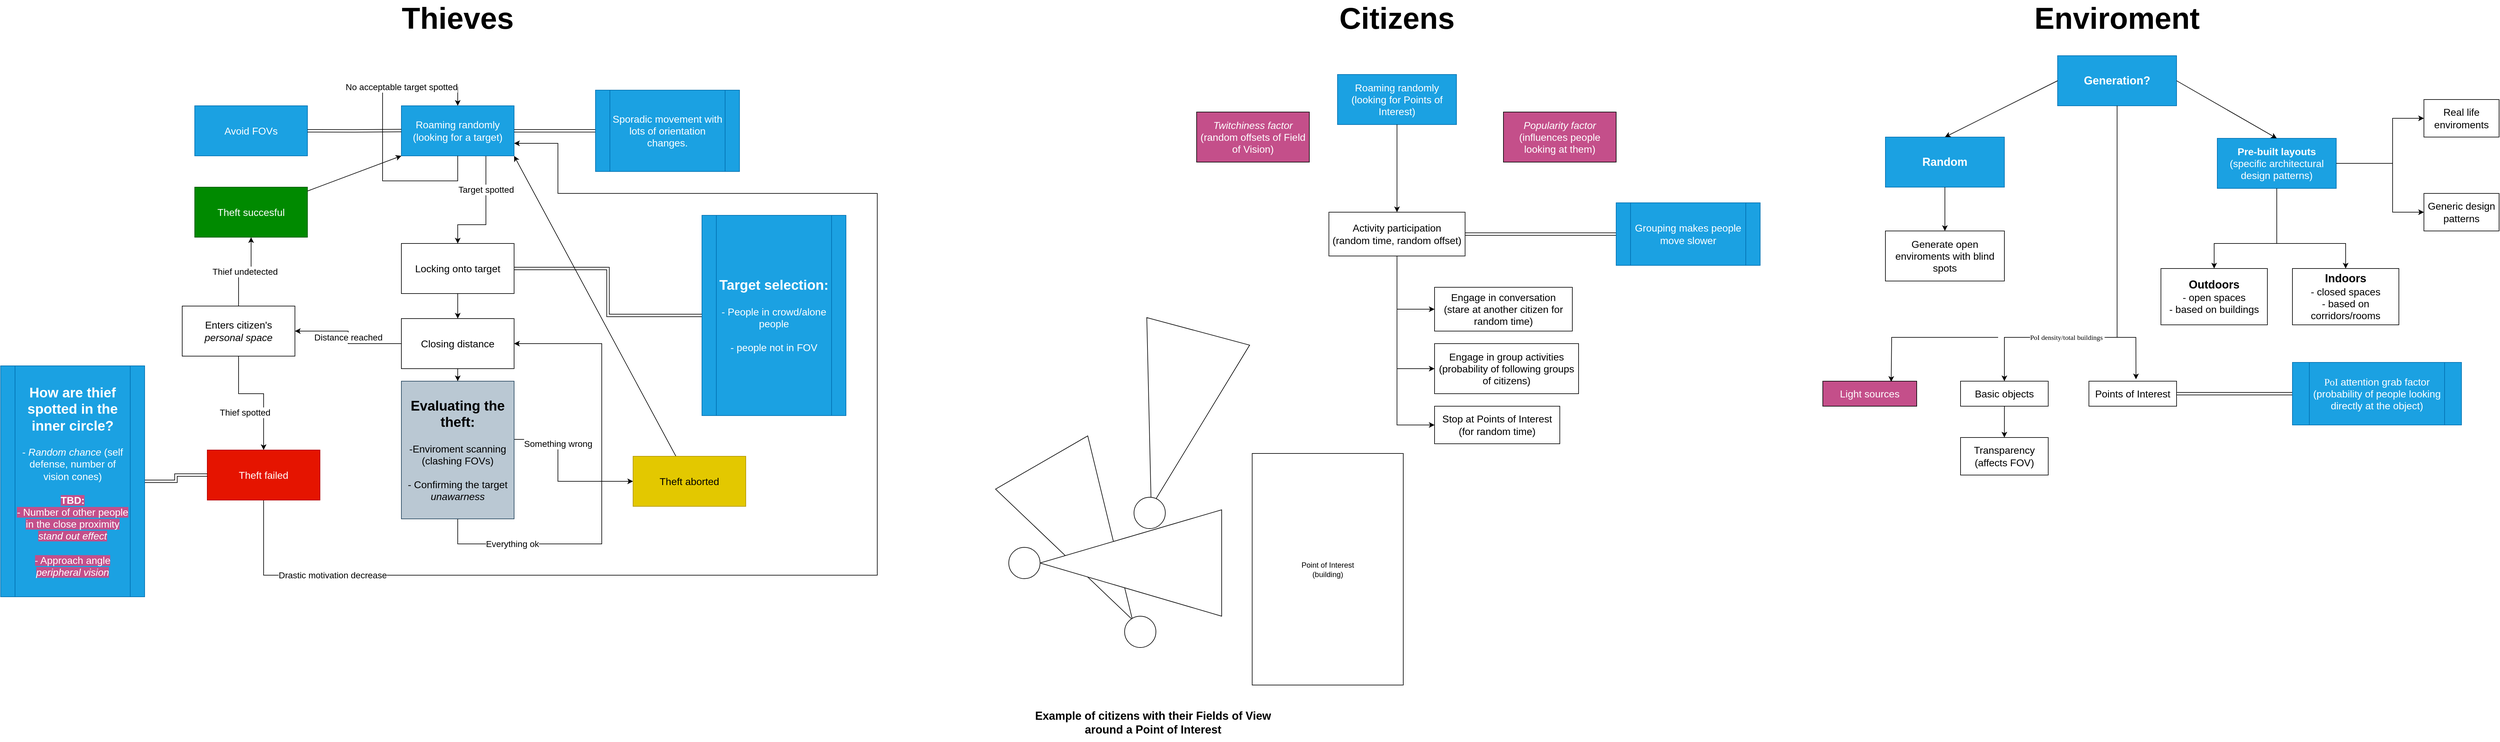 <mxfile version="24.0.4" type="device">
  <diagram name="Page-1" id="SXeuYa8TCHI5Yzs57pq2">
    <mxGraphModel dx="1313" dy="776" grid="1" gridSize="10" guides="1" tooltips="1" connect="1" arrows="1" fold="1" page="1" pageScale="1" pageWidth="850" pageHeight="1100" math="0" shadow="0">
      <root>
        <mxCell id="0" />
        <mxCell id="1" parent="0" />
        <mxCell id="YVhVTEne3zUWGq9jZ8Kh-99" value="&lt;div&gt;&lt;br&gt;&lt;/div&gt;" style="endArrow=classic;html=1;rounded=0;exitX=0.5;exitY=1;exitDx=0;exitDy=0;entryX=0.728;entryY=0.027;entryDx=0;entryDy=0;entryPerimeter=0;" parent="1" target="YVhVTEne3zUWGq9jZ8Kh-105" edge="1">
          <mxGeometry x="0.087" width="50" height="50" relative="1" as="geometry">
            <mxPoint x="3420" y="190" as="sourcePoint" />
            <mxPoint x="3070" y="610" as="targetPoint" />
            <Array as="points">
              <mxPoint x="3420" y="550" />
              <mxPoint x="3250" y="550" />
              <mxPoint x="3060" y="550" />
            </Array>
            <mxPoint as="offset" />
          </mxGeometry>
        </mxCell>
        <mxCell id="YVhVTEne3zUWGq9jZ8Kh-103" value="&amp;nbsp; &amp;nbsp; &amp;nbsp; &amp;nbsp; &amp;nbsp; &amp;nbsp; &amp;nbsp; &amp;nbsp; &amp;nbsp; &amp;nbsp; &amp;nbsp; &amp;nbsp; &amp;nbsp; &amp;nbsp; &amp;nbsp; &amp;nbsp; &amp;nbsp; &amp;nbsp; &amp;nbsp; &amp;nbsp; &amp;nbsp; &amp;nbsp; &amp;nbsp; &amp;nbsp; &amp;nbsp; &amp;nbsp; &amp;nbsp; &amp;nbsp;&amp;nbsp;" style="edgeLabel;html=1;align=center;verticalAlign=middle;resizable=0;points=[];" parent="YVhVTEne3zUWGq9jZ8Kh-99" vertex="1" connectable="0">
          <mxGeometry x="0.453" y="2" relative="1" as="geometry">
            <mxPoint x="109" y="-2" as="offset" />
          </mxGeometry>
        </mxCell>
        <mxCell id="YVhVTEne3zUWGq9jZ8Kh-106" value="Text" style="edgeLabel;html=1;align=center;verticalAlign=middle;resizable=0;points=[];" parent="YVhVTEne3zUWGq9jZ8Kh-99" vertex="1" connectable="0">
          <mxGeometry x="0.087" relative="1" as="geometry">
            <mxPoint as="offset" />
          </mxGeometry>
        </mxCell>
        <mxCell id="YVhVTEne3zUWGq9jZ8Kh-75" value="" style="triangle;whiteSpace=wrap;html=1;rotation=105;" parent="1" vertex="1">
          <mxGeometry x="1770" y="595.5" width="290" height="170" as="geometry" />
        </mxCell>
        <mxCell id="YVhVTEne3zUWGq9jZ8Kh-1" value="&lt;font style=&quot;font-size: 14px;&quot;&gt;Target spotted&lt;/font&gt;" style="edgeStyle=orthogonalEdgeStyle;rounded=0;orthogonalLoop=1;jettySize=auto;html=1;elbow=vertical;exitX=0.75;exitY=1;exitDx=0;exitDy=0;entryX=0.5;entryY=0;entryDx=0;entryDy=0;" parent="1" source="YVhVTEne3zUWGq9jZ8Kh-2" target="YVhVTEne3zUWGq9jZ8Kh-5" edge="1">
          <mxGeometry x="-0.418" relative="1" as="geometry">
            <mxPoint x="770" y="570" as="targetPoint" />
            <Array as="points">
              <mxPoint x="815" y="370" />
              <mxPoint x="770" y="370" />
            </Array>
            <mxPoint as="offset" />
          </mxGeometry>
        </mxCell>
        <mxCell id="YVhVTEne3zUWGq9jZ8Kh-2" value="Roaming randomly&lt;div&gt;(looking for a target)&lt;/div&gt;" style="rounded=0;whiteSpace=wrap;html=1;fontSize=16;fillColor=#1ba1e2;strokeColor=#006EAF;fontColor=#ffffff;" parent="1" vertex="1">
          <mxGeometry x="680" y="180" width="180" height="80" as="geometry" />
        </mxCell>
        <mxCell id="YVhVTEne3zUWGq9jZ8Kh-3" value="&lt;span style=&quot;font-size: 42px;&quot;&gt;&lt;b style=&quot;font-size: 48px;&quot;&gt;Thieves&lt;/b&gt;&lt;/span&gt;" style="text;html=1;align=center;verticalAlign=middle;whiteSpace=wrap;rounded=0;fontSize=38;" parent="1" vertex="1">
          <mxGeometry x="690" y="20" width="160" height="40" as="geometry" />
        </mxCell>
        <mxCell id="YVhVTEne3zUWGq9jZ8Kh-4" style="edgeStyle=orthogonalEdgeStyle;rounded=0;orthogonalLoop=1;jettySize=auto;html=1;entryX=0.5;entryY=0;entryDx=0;entryDy=0;elbow=vertical;" parent="1" source="YVhVTEne3zUWGq9jZ8Kh-5" target="YVhVTEne3zUWGq9jZ8Kh-15" edge="1">
          <mxGeometry relative="1" as="geometry" />
        </mxCell>
        <mxCell id="YVhVTEne3zUWGq9jZ8Kh-5" value="Locking onto target" style="rounded=0;whiteSpace=wrap;html=1;fontSize=16;" parent="1" vertex="1">
          <mxGeometry x="680" y="400" width="180" height="80" as="geometry" />
        </mxCell>
        <mxCell id="YVhVTEne3zUWGq9jZ8Kh-6" value="&lt;font style=&quot;font-size: 14px;&quot;&gt;No acceptable target spotted&lt;/font&gt;" style="edgeStyle=orthogonalEdgeStyle;rounded=0;orthogonalLoop=1;jettySize=auto;html=1;entryX=0.5;entryY=0;entryDx=0;entryDy=0;elbow=vertical;exitX=0.5;exitY=1;exitDx=0;exitDy=0;" parent="1" source="YVhVTEne3zUWGq9jZ8Kh-2" target="YVhVTEne3zUWGq9jZ8Kh-2" edge="1">
          <mxGeometry x="0.478" relative="1" as="geometry">
            <Array as="points">
              <mxPoint x="770" y="300" />
              <mxPoint x="650" y="300" />
              <mxPoint x="650" y="150" />
              <mxPoint x="770" y="150" />
            </Array>
            <mxPoint as="offset" />
          </mxGeometry>
        </mxCell>
        <mxCell id="YVhVTEne3zUWGq9jZ8Kh-9" style="edgeStyle=orthogonalEdgeStyle;rounded=0;orthogonalLoop=1;jettySize=auto;html=1;elbow=vertical;shape=link;entryX=1;entryY=0.5;entryDx=0;entryDy=0;" parent="1" source="YVhVTEne3zUWGq9jZ8Kh-10" target="YVhVTEne3zUWGq9jZ8Kh-5" edge="1">
          <mxGeometry relative="1" as="geometry">
            <mxPoint x="820" y="595" as="targetPoint" />
          </mxGeometry>
        </mxCell>
        <mxCell id="YVhVTEne3zUWGq9jZ8Kh-10" value="&lt;b&gt;&lt;font style=&quot;font-size: 22px;&quot;&gt;Target selection:&lt;/font&gt;&lt;/b&gt;&lt;div&gt;&lt;br&gt;&lt;/div&gt;&lt;div&gt;- People in crowd/alone people&lt;/div&gt;&lt;div&gt;&lt;br&gt;&lt;/div&gt;&lt;div&gt;- people not in FOV&lt;/div&gt;" style="shape=process;whiteSpace=wrap;html=1;backgroundOutline=1;fontSize=16;fillColor=#1ba1e2;fontColor=#ffffff;strokeColor=#006EAF;" parent="1" vertex="1">
          <mxGeometry x="1160" y="355" width="230" height="320" as="geometry" />
        </mxCell>
        <mxCell id="YVhVTEne3zUWGq9jZ8Kh-11" style="edgeStyle=orthogonalEdgeStyle;rounded=0;orthogonalLoop=1;jettySize=auto;html=1;entryX=1;entryY=0.5;entryDx=0;entryDy=0;elbow=vertical;shape=link;" parent="1" source="YVhVTEne3zUWGq9jZ8Kh-12" target="YVhVTEne3zUWGq9jZ8Kh-2" edge="1">
          <mxGeometry relative="1" as="geometry" />
        </mxCell>
        <mxCell id="YVhVTEne3zUWGq9jZ8Kh-12" value="Sporadic movement with lots of orientation changes." style="shape=process;whiteSpace=wrap;html=1;backgroundOutline=1;fontSize=16;fillColor=#1ba1e2;fontColor=#ffffff;strokeColor=#006EAF;" parent="1" vertex="1">
          <mxGeometry x="990" y="155" width="230" height="130" as="geometry" />
        </mxCell>
        <mxCell id="YVhVTEne3zUWGq9jZ8Kh-13" style="edgeStyle=orthogonalEdgeStyle;rounded=0;orthogonalLoop=1;jettySize=auto;html=1;elbow=vertical;" parent="1" source="YVhVTEne3zUWGq9jZ8Kh-15" target="YVhVTEne3zUWGq9jZ8Kh-18" edge="1">
          <mxGeometry relative="1" as="geometry" />
        </mxCell>
        <mxCell id="YVhVTEne3zUWGq9jZ8Kh-14" value="&lt;font style=&quot;font-size: 14px;&quot;&gt;Distance reached&lt;/font&gt;" style="edgeStyle=orthogonalEdgeStyle;rounded=0;orthogonalLoop=1;jettySize=auto;html=1;entryX=1;entryY=0.5;entryDx=0;entryDy=0;elbow=vertical;" parent="1" source="YVhVTEne3zUWGq9jZ8Kh-15" target="YVhVTEne3zUWGq9jZ8Kh-21" edge="1">
          <mxGeometry relative="1" as="geometry" />
        </mxCell>
        <mxCell id="YVhVTEne3zUWGq9jZ8Kh-15" value="Closing distance" style="rounded=0;whiteSpace=wrap;html=1;fontSize=16;" parent="1" vertex="1">
          <mxGeometry x="680" y="520" width="180" height="80" as="geometry" />
        </mxCell>
        <mxCell id="YVhVTEne3zUWGq9jZ8Kh-16" value="&lt;font style=&quot;font-size: 14px;&quot;&gt;Everything ok&lt;/font&gt;" style="edgeStyle=orthogonalEdgeStyle;rounded=0;orthogonalLoop=1;jettySize=auto;html=1;entryX=1;entryY=0.5;entryDx=0;entryDy=0;elbow=vertical;" parent="1" source="YVhVTEne3zUWGq9jZ8Kh-18" target="YVhVTEne3zUWGq9jZ8Kh-15" edge="1">
          <mxGeometry x="-0.654" relative="1" as="geometry">
            <Array as="points">
              <mxPoint x="770" y="880" />
              <mxPoint x="1000" y="880" />
              <mxPoint x="1000" y="560" />
            </Array>
            <mxPoint as="offset" />
          </mxGeometry>
        </mxCell>
        <mxCell id="YVhVTEne3zUWGq9jZ8Kh-17" value="&lt;font style=&quot;font-size: 14px;&quot;&gt;Something wrong&lt;/font&gt;" style="edgeStyle=orthogonalEdgeStyle;rounded=0;orthogonalLoop=1;jettySize=auto;html=1;entryX=0;entryY=0.5;entryDx=0;entryDy=0;elbow=vertical;exitX=0.999;exitY=0.423;exitDx=0;exitDy=0;exitPerimeter=0;" parent="1" source="YVhVTEne3zUWGq9jZ8Kh-18" target="YVhVTEne3zUWGq9jZ8Kh-33" edge="1">
          <mxGeometry x="-0.4" relative="1" as="geometry">
            <Array as="points">
              <mxPoint x="930" y="713" />
              <mxPoint x="930" y="780" />
            </Array>
            <mxPoint as="offset" />
          </mxGeometry>
        </mxCell>
        <mxCell id="YVhVTEne3zUWGq9jZ8Kh-18" value="&lt;div&gt;&lt;b&gt;&lt;font style=&quot;font-size: 22px;&quot;&gt;Evaluating the theft:&lt;/font&gt;&lt;/b&gt;&lt;/div&gt;&lt;div&gt;&lt;br&gt;&lt;/div&gt;-Enviroment scanning (clashing FOVs)&lt;div&gt;&lt;br&gt;&lt;/div&gt;&lt;div&gt;- Confirming the target &lt;i&gt;unawarness&lt;/i&gt;&lt;/div&gt;" style="rounded=0;whiteSpace=wrap;html=1;fontSize=16;fillColor=#bac8d3;strokeColor=#23445d;" parent="1" vertex="1">
          <mxGeometry x="680" y="620" width="180" height="220" as="geometry" />
        </mxCell>
        <mxCell id="YVhVTEne3zUWGq9jZ8Kh-19" value="Thief spotted" style="edgeStyle=orthogonalEdgeStyle;rounded=0;orthogonalLoop=1;jettySize=auto;html=1;entryX=0.5;entryY=0;entryDx=0;entryDy=0;elbow=vertical;fontSize=14;" parent="1" source="YVhVTEne3zUWGq9jZ8Kh-21" target="YVhVTEne3zUWGq9jZ8Kh-25" edge="1">
          <mxGeometry x="0.368" y="-30" relative="1" as="geometry">
            <Array as="points">
              <mxPoint x="420" y="640" />
              <mxPoint x="460" y="640" />
            </Array>
            <mxPoint as="offset" />
          </mxGeometry>
        </mxCell>
        <mxCell id="YVhVTEne3zUWGq9jZ8Kh-20" value="&lt;font style=&quot;font-size: 14px;&quot;&gt;Thief undetected&lt;/font&gt;" style="edgeStyle=orthogonalEdgeStyle;rounded=0;orthogonalLoop=1;jettySize=auto;html=1;elbow=vertical;" parent="1" source="YVhVTEne3zUWGq9jZ8Kh-21" target="YVhVTEne3zUWGq9jZ8Kh-30" edge="1">
          <mxGeometry relative="1" as="geometry" />
        </mxCell>
        <mxCell id="YVhVTEne3zUWGq9jZ8Kh-21" value="Enters citizen&#39;s&lt;div&gt;&lt;i&gt;personal space&lt;/i&gt;&lt;/div&gt;" style="rounded=0;whiteSpace=wrap;html=1;fontSize=16;" parent="1" vertex="1">
          <mxGeometry x="330" y="500" width="180" height="80" as="geometry" />
        </mxCell>
        <mxCell id="YVhVTEne3zUWGq9jZ8Kh-24" value="&lt;font style=&quot;font-size: 14px;&quot;&gt;Drastic motivation decrease&lt;/font&gt;" style="edgeStyle=orthogonalEdgeStyle;rounded=0;orthogonalLoop=1;jettySize=auto;html=1;elbow=vertical;entryX=1;entryY=0.75;entryDx=0;entryDy=0;" parent="1" source="YVhVTEne3zUWGq9jZ8Kh-25" target="YVhVTEne3zUWGq9jZ8Kh-2" edge="1">
          <mxGeometry x="-0.806" relative="1" as="geometry">
            <Array as="points">
              <mxPoint x="460" y="930" />
              <mxPoint x="1440" y="930" />
              <mxPoint x="1440" y="320" />
              <mxPoint x="930" y="320" />
              <mxPoint x="930" y="240" />
            </Array>
            <mxPoint as="offset" />
          </mxGeometry>
        </mxCell>
        <mxCell id="YVhVTEne3zUWGq9jZ8Kh-25" value="Theft failed" style="rounded=0;whiteSpace=wrap;html=1;fontSize=16;fillColor=#e51400;fontColor=#ffffff;strokeColor=#B20000;" parent="1" vertex="1">
          <mxGeometry x="370" y="730" width="180" height="80" as="geometry" />
        </mxCell>
        <mxCell id="YVhVTEne3zUWGq9jZ8Kh-27" style="edgeStyle=orthogonalEdgeStyle;rounded=0;orthogonalLoop=1;jettySize=auto;html=1;elbow=vertical;shape=link;exitX=1;exitY=0.5;exitDx=0;exitDy=0;entryX=0;entryY=0.5;entryDx=0;entryDy=0;" parent="1" source="YVhVTEne3zUWGq9jZ8Kh-28" target="YVhVTEne3zUWGq9jZ8Kh-25" edge="1">
          <mxGeometry relative="1" as="geometry">
            <mxPoint x="280" y="913.048" as="sourcePoint" />
            <mxPoint x="460" y="890" as="targetPoint" />
          </mxGeometry>
        </mxCell>
        <mxCell id="YVhVTEne3zUWGq9jZ8Kh-28" value="&lt;b&gt;&lt;font style=&quot;font-size: 22px;&quot;&gt;How are thief spotted in the inner circle?&lt;/font&gt;&lt;/b&gt;&lt;div&gt;&lt;br&gt;&lt;/div&gt;&lt;div&gt;- &lt;i&gt;Random chance &lt;/i&gt;(self defense, number of vision cones)&lt;br&gt;&lt;/div&gt;&lt;div&gt;&lt;br&gt;&lt;/div&gt;&lt;div&gt;&lt;b style=&quot;background-color: rgb(196, 79, 138);&quot;&gt;TBD:&lt;/b&gt;&lt;/div&gt;&lt;div&gt;&lt;div&gt;&lt;span style=&quot;background-color: rgb(196, 79, 138);&quot;&gt;- Number of other people in the close proximity &lt;i&gt;stand out effect&lt;/i&gt;&lt;/span&gt;&lt;/div&gt;&lt;/div&gt;&lt;div&gt;&lt;span style=&quot;background-color: rgb(196, 79, 138);&quot;&gt;&lt;br&gt;&lt;/span&gt;&lt;/div&gt;&lt;div&gt;&lt;span style=&quot;background-color: rgb(196, 79, 138);&quot;&gt;- Approach angle &lt;i style=&quot;&quot;&gt;peripheral vision&lt;/i&gt;&lt;/span&gt;&lt;/div&gt;" style="shape=process;whiteSpace=wrap;html=1;backgroundOutline=1;fontSize=16;fillColor=#1ba1e2;fontColor=#ffffff;strokeColor=#006EAF;" parent="1" vertex="1">
          <mxGeometry x="40" y="595.5" width="230" height="369" as="geometry" />
        </mxCell>
        <mxCell id="YVhVTEne3zUWGq9jZ8Kh-29" style="rounded=0;orthogonalLoop=1;jettySize=auto;html=1;entryX=0;entryY=1;entryDx=0;entryDy=0;elbow=vertical;" parent="1" source="YVhVTEne3zUWGq9jZ8Kh-30" target="YVhVTEne3zUWGq9jZ8Kh-2" edge="1">
          <mxGeometry relative="1" as="geometry" />
        </mxCell>
        <mxCell id="YVhVTEne3zUWGq9jZ8Kh-30" value="Theft succesful" style="rounded=0;whiteSpace=wrap;html=1;fontSize=16;fillColor=#008a00;fontColor=#ffffff;strokeColor=#005700;" parent="1" vertex="1">
          <mxGeometry x="350" y="310" width="180" height="80" as="geometry" />
        </mxCell>
        <mxCell id="YVhVTEne3zUWGq9jZ8Kh-32" style="rounded=0;orthogonalLoop=1;jettySize=auto;html=1;entryX=1;entryY=1;entryDx=0;entryDy=0;elbow=vertical;" parent="1" source="YVhVTEne3zUWGq9jZ8Kh-33" target="YVhVTEne3zUWGq9jZ8Kh-2" edge="1">
          <mxGeometry relative="1" as="geometry" />
        </mxCell>
        <mxCell id="YVhVTEne3zUWGq9jZ8Kh-33" value="Theft aborted" style="rounded=0;whiteSpace=wrap;html=1;fontSize=16;fillColor=#e3c800;fontColor=#000000;strokeColor=#B09500;" parent="1" vertex="1">
          <mxGeometry x="1050" y="740" width="180" height="80" as="geometry" />
        </mxCell>
        <mxCell id="YVhVTEne3zUWGq9jZ8Kh-37" value="Avoid FOVs" style="rounded=0;whiteSpace=wrap;html=1;fontSize=16;fillColor=#1ba1e2;strokeColor=#006EAF;fontColor=#ffffff;" parent="1" vertex="1">
          <mxGeometry x="350" y="180" width="180" height="80" as="geometry" />
        </mxCell>
        <mxCell id="YVhVTEne3zUWGq9jZ8Kh-40" style="edgeStyle=orthogonalEdgeStyle;rounded=0;orthogonalLoop=1;jettySize=auto;html=1;entryX=1;entryY=0.5;entryDx=0;entryDy=0;elbow=vertical;shape=link;" parent="1" target="YVhVTEne3zUWGq9jZ8Kh-37" edge="1">
          <mxGeometry relative="1" as="geometry">
            <mxPoint x="680" y="219.58" as="sourcePoint" />
            <mxPoint x="550" y="219.58" as="targetPoint" />
          </mxGeometry>
        </mxCell>
        <mxCell id="YVhVTEne3zUWGq9jZ8Kh-49" value="&lt;span style=&quot;font-size: 42px;&quot;&gt;&lt;b style=&quot;font-size: 48px;&quot;&gt;Citizens&lt;/b&gt;&lt;/span&gt;" style="text;html=1;align=center;verticalAlign=middle;whiteSpace=wrap;rounded=0;fontSize=38;" parent="1" vertex="1">
          <mxGeometry x="2190" y="20" width="160" height="40" as="geometry" />
        </mxCell>
        <mxCell id="YVhVTEne3zUWGq9jZ8Kh-50" value="Roaming randomly&lt;div&gt;(looking for Points of Interest)&lt;/div&gt;" style="rounded=0;whiteSpace=wrap;html=1;fontSize=16;fillColor=#1ba1e2;strokeColor=#006EAF;fontColor=#ffffff;" parent="1" vertex="1">
          <mxGeometry x="2175" y="130" width="190" height="80" as="geometry" />
        </mxCell>
        <mxCell id="YVhVTEne3zUWGq9jZ8Kh-51" value="&lt;i style=&quot;font-size: 16px;&quot;&gt;&lt;font style=&quot;font-size: 16px;&quot; color=&quot;#ffffff&quot;&gt;Twitchiness factor&lt;/font&gt;&lt;/i&gt;&lt;div style=&quot;font-size: 16px;&quot;&gt;&lt;font style=&quot;font-size: 16px;&quot; color=&quot;#ffffff&quot;&gt;(random offsets of Field of Vision)&lt;/font&gt;&lt;/div&gt;" style="rounded=0;whiteSpace=wrap;html=1;fillColor=#C44F8A;" parent="1" vertex="1">
          <mxGeometry x="1950" y="190" width="180" height="80" as="geometry" />
        </mxCell>
        <mxCell id="YVhVTEne3zUWGq9jZ8Kh-53" value="&lt;i style=&quot;font-size: 16px;&quot;&gt;&lt;font style=&quot;font-size: 16px;&quot; color=&quot;#ffffff&quot;&gt;Popularity factor&lt;/font&gt;&lt;/i&gt;&lt;div style=&quot;font-size: 16px;&quot;&gt;&lt;font style=&quot;font-size: 16px;&quot; color=&quot;#ffffff&quot;&gt;(influences people looking at them)&lt;/font&gt;&lt;/div&gt;" style="rounded=0;whiteSpace=wrap;html=1;fillColor=#C44F8A;" parent="1" vertex="1">
          <mxGeometry x="2440" y="190" width="180" height="80" as="geometry" />
        </mxCell>
        <mxCell id="YVhVTEne3zUWGq9jZ8Kh-54" value="Activity particip&lt;span style=&quot;background-color: initial;&quot;&gt;ation&lt;/span&gt;&lt;div&gt;&lt;div&gt;(random time&lt;span style=&quot;color: rgba(0, 0, 0, 0); font-family: monospace; font-size: 0px; text-align: start; text-wrap: nowrap; background-color: initial;&quot;&gt;%3CmxGraphModel%3E%3Croot%3E%3CmxCell%20id%3D%220%22%2F%3E%3CmxCell%20id%3D%221%22%20parent%3D%220%22%2F%3E%3CmxCell%20id%3D%222%22%20value%3D%22Locking%20onto%20target%22%20style%3D%22rounded%3D0%3BwhiteSpace%3Dwrap%3Bhtml%3D1%3BfontSize%3D16%3B%22%20vertex%3D%221%22%20parent%3D%221%22%3E%3CmxGeometry%20x%3D%22690%22%20y%3D%22650%22%20width%3D%22180%22%20height%3D%2280%22%20as%3D%22geometry%22%2F%3E%3C%2FmxCell%3E%3C%2Froot%3E%3C%2FmxGraphModel%3E&lt;/span&gt;&lt;span style=&quot;background-color: initial;&quot;&gt;, random offset)&lt;/span&gt;&lt;/div&gt;&lt;/div&gt;" style="rounded=0;whiteSpace=wrap;html=1;fontSize=16;" parent="1" vertex="1">
          <mxGeometry x="2161.25" y="350" width="217.5" height="70" as="geometry" />
        </mxCell>
        <mxCell id="YVhVTEne3zUWGq9jZ8Kh-55" value="" style="endArrow=classic;html=1;rounded=0;exitX=0.5;exitY=1;exitDx=0;exitDy=0;entryX=0.5;entryY=0;entryDx=0;entryDy=0;" parent="1" source="YVhVTEne3zUWGq9jZ8Kh-50" target="YVhVTEne3zUWGq9jZ8Kh-54" edge="1">
          <mxGeometry width="50" height="50" relative="1" as="geometry">
            <mxPoint x="2160" y="480" as="sourcePoint" />
            <mxPoint x="2210" y="430" as="targetPoint" />
          </mxGeometry>
        </mxCell>
        <mxCell id="YVhVTEne3zUWGq9jZ8Kh-58" style="edgeStyle=orthogonalEdgeStyle;rounded=0;orthogonalLoop=1;jettySize=auto;html=1;entryX=1;entryY=0.5;entryDx=0;entryDy=0;elbow=vertical;shape=link;" parent="1" source="YVhVTEne3zUWGq9jZ8Kh-59" target="YVhVTEne3zUWGq9jZ8Kh-54" edge="1">
          <mxGeometry relative="1" as="geometry">
            <mxPoint x="2420" y="390" as="targetPoint" />
          </mxGeometry>
        </mxCell>
        <mxCell id="YVhVTEne3zUWGq9jZ8Kh-59" value="Grouping makes people move slower" style="shape=process;whiteSpace=wrap;html=1;backgroundOutline=1;fontSize=16;fillColor=#1ba1e2;fontColor=#ffffff;strokeColor=#006EAF;" parent="1" vertex="1">
          <mxGeometry x="2620" y="335" width="230" height="100" as="geometry" />
        </mxCell>
        <mxCell id="YVhVTEne3zUWGq9jZ8Kh-66" value="&lt;b&gt;&lt;font style=&quot;font-size: 18px;&quot;&gt;Example of citizens with their Fields of View&lt;/font&gt;&lt;/b&gt;&lt;div&gt;&lt;b&gt;&lt;font style=&quot;font-size: 18px;&quot;&gt;around a Point of Interest&lt;/font&gt;&lt;/b&gt;&lt;/div&gt;" style="text;html=1;align=center;verticalAlign=middle;resizable=0;points=[];autosize=1;strokeColor=none;fillColor=none;" parent="1" vertex="1">
          <mxGeometry x="1680" y="1135.5" width="400" height="60" as="geometry" />
        </mxCell>
        <mxCell id="YVhVTEne3zUWGq9jZ8Kh-67" value="Point of Interest&lt;div&gt;(building)&lt;/div&gt;" style="rounded=0;whiteSpace=wrap;html=1;" parent="1" vertex="1">
          <mxGeometry x="2038.75" y="735.5" width="241.25" height="370" as="geometry" />
        </mxCell>
        <mxCell id="YVhVTEne3zUWGq9jZ8Kh-73" value="" style="triangle;whiteSpace=wrap;html=1;rotation=60;" parent="1" vertex="1">
          <mxGeometry x="1630" y="790.5" width="290" height="170" as="geometry" />
        </mxCell>
        <mxCell id="YVhVTEne3zUWGq9jZ8Kh-72" value="" style="ellipse;whiteSpace=wrap;html=1;aspect=fixed;" parent="1" vertex="1">
          <mxGeometry x="1835" y="995.5" width="50" height="50" as="geometry" />
        </mxCell>
        <mxCell id="YVhVTEne3zUWGq9jZ8Kh-65" value="" style="triangle;whiteSpace=wrap;html=1;rotation=-180;" parent="1" vertex="1">
          <mxGeometry x="1700" y="825.5" width="290" height="170" as="geometry" />
        </mxCell>
        <mxCell id="YVhVTEne3zUWGq9jZ8Kh-64" value="" style="ellipse;whiteSpace=wrap;html=1;aspect=fixed;" parent="1" vertex="1">
          <mxGeometry x="1650" y="885.5" width="50" height="50" as="geometry" />
        </mxCell>
        <mxCell id="YVhVTEne3zUWGq9jZ8Kh-74" value="" style="ellipse;whiteSpace=wrap;html=1;aspect=fixed;" parent="1" vertex="1">
          <mxGeometry x="1850" y="805.5" width="50" height="50" as="geometry" />
        </mxCell>
        <mxCell id="YVhVTEne3zUWGq9jZ8Kh-77" value="&lt;span style=&quot;font-size: 48px;&quot;&gt;&lt;b&gt;Enviroment&lt;/b&gt;&lt;/span&gt;" style="text;html=1;align=center;verticalAlign=middle;whiteSpace=wrap;rounded=0;fontSize=38;" parent="1" vertex="1">
          <mxGeometry x="3340" y="20" width="160" height="40" as="geometry" />
        </mxCell>
        <mxCell id="YVhVTEne3zUWGq9jZ8Kh-78" value="&lt;b&gt;&lt;font style=&quot;font-size: 18px;&quot;&gt;Generation?&lt;/font&gt;&lt;/b&gt;" style="rounded=0;whiteSpace=wrap;html=1;fontSize=16;fillColor=#1ba1e2;strokeColor=#006EAF;fontColor=#ffffff;" parent="1" vertex="1">
          <mxGeometry x="3325" y="100" width="190" height="80" as="geometry" />
        </mxCell>
        <mxCell id="YVhVTEne3zUWGq9jZ8Kh-80" value="&lt;b&gt;&lt;font style=&quot;font-size: 18px;&quot;&gt;Random&lt;/font&gt;&lt;/b&gt;" style="rounded=0;whiteSpace=wrap;html=1;fontSize=16;fillColor=#1ba1e2;strokeColor=#006EAF;fontColor=#ffffff;" parent="1" vertex="1">
          <mxGeometry x="3050" y="230" width="190" height="80" as="geometry" />
        </mxCell>
        <mxCell id="YVhVTEne3zUWGq9jZ8Kh-81" value="&lt;b style=&quot;&quot;&gt;&lt;font style=&quot;font-size: 16px;&quot;&gt;Pre-built layouts&lt;/font&gt;&lt;/b&gt;&lt;div style=&quot;&quot;&gt;&lt;font style=&quot;font-size: 16px;&quot;&gt;(specific architectural design patterns)&lt;/font&gt;&lt;/div&gt;" style="rounded=0;whiteSpace=wrap;html=1;fontSize=16;fillColor=#1ba1e2;strokeColor=#006EAF;fontColor=#ffffff;" parent="1" vertex="1">
          <mxGeometry x="3580" y="232" width="190" height="80" as="geometry" />
        </mxCell>
        <mxCell id="YVhVTEne3zUWGq9jZ8Kh-82" value="" style="endArrow=classic;html=1;rounded=0;exitX=0;exitY=0.5;exitDx=0;exitDy=0;entryX=0.5;entryY=0;entryDx=0;entryDy=0;" parent="1" source="YVhVTEne3zUWGq9jZ8Kh-78" target="YVhVTEne3zUWGq9jZ8Kh-80" edge="1">
          <mxGeometry width="50" height="50" relative="1" as="geometry">
            <mxPoint x="3220" y="180" as="sourcePoint" />
            <mxPoint x="3270" y="130" as="targetPoint" />
          </mxGeometry>
        </mxCell>
        <mxCell id="YVhVTEne3zUWGq9jZ8Kh-83" value="" style="endArrow=classic;html=1;rounded=0;exitX=1;exitY=0.5;exitDx=0;exitDy=0;entryX=0.5;entryY=0;entryDx=0;entryDy=0;" parent="1" source="YVhVTEne3zUWGq9jZ8Kh-78" target="YVhVTEne3zUWGq9jZ8Kh-81" edge="1">
          <mxGeometry width="50" height="50" relative="1" as="geometry">
            <mxPoint x="3590" y="160" as="sourcePoint" />
            <mxPoint x="3640" y="110" as="targetPoint" />
          </mxGeometry>
        </mxCell>
        <mxCell id="YVhVTEne3zUWGq9jZ8Kh-84" value="&lt;font style=&quot;font-size: 16px;&quot;&gt;Real life enviroments&lt;/font&gt;" style="rounded=0;whiteSpace=wrap;html=1;" parent="1" vertex="1">
          <mxGeometry x="3910" y="170" width="120" height="60" as="geometry" />
        </mxCell>
        <mxCell id="YVhVTEne3zUWGq9jZ8Kh-85" value="&lt;font style=&quot;font-size: 16px;&quot;&gt;Generic design patterns&lt;/font&gt;" style="rounded=0;whiteSpace=wrap;html=1;" parent="1" vertex="1">
          <mxGeometry x="3910" y="320" width="120" height="60" as="geometry" />
        </mxCell>
        <mxCell id="YVhVTEne3zUWGq9jZ8Kh-86" value="" style="endArrow=classic;html=1;rounded=0;exitX=1;exitY=0.5;exitDx=0;exitDy=0;entryX=0;entryY=0.5;entryDx=0;entryDy=0;" parent="1" source="YVhVTEne3zUWGq9jZ8Kh-81" target="YVhVTEne3zUWGq9jZ8Kh-84" edge="1">
          <mxGeometry width="50" height="50" relative="1" as="geometry">
            <mxPoint x="3800" y="290" as="sourcePoint" />
            <mxPoint x="3900" y="272" as="targetPoint" />
            <Array as="points">
              <mxPoint x="3860" y="272" />
              <mxPoint x="3860" y="200" />
            </Array>
          </mxGeometry>
        </mxCell>
        <mxCell id="YVhVTEne3zUWGq9jZ8Kh-88" value="" style="endArrow=classic;html=1;rounded=0;entryX=0;entryY=0.5;entryDx=0;entryDy=0;exitX=1;exitY=0.5;exitDx=0;exitDy=0;" parent="1" source="YVhVTEne3zUWGq9jZ8Kh-81" target="YVhVTEne3zUWGq9jZ8Kh-85" edge="1">
          <mxGeometry width="50" height="50" relative="1" as="geometry">
            <mxPoint x="3840" y="360" as="sourcePoint" />
            <mxPoint x="3890" y="310" as="targetPoint" />
            <Array as="points">
              <mxPoint x="3860" y="272" />
              <mxPoint x="3860" y="350" />
            </Array>
          </mxGeometry>
        </mxCell>
        <mxCell id="YVhVTEne3zUWGq9jZ8Kh-89" value="" style="endArrow=classic;html=1;rounded=0;exitX=0.5;exitY=1;exitDx=0;exitDy=0;entryX=0.5;entryY=0;entryDx=0;entryDy=0;" parent="1" source="YVhVTEne3zUWGq9jZ8Kh-81" target="YVhVTEne3zUWGq9jZ8Kh-92" edge="1">
          <mxGeometry width="50" height="50" relative="1" as="geometry">
            <mxPoint x="3630" y="427" as="sourcePoint" />
            <mxPoint x="3760" y="440" as="targetPoint" />
            <Array as="points">
              <mxPoint x="3675" y="400" />
              <mxPoint x="3785" y="400" />
            </Array>
          </mxGeometry>
        </mxCell>
        <mxCell id="YVhVTEne3zUWGq9jZ8Kh-90" value="" style="endArrow=classic;html=1;rounded=0;exitX=0.5;exitY=1;exitDx=0;exitDy=0;entryX=0.5;entryY=0;entryDx=0;entryDy=0;" parent="1" source="YVhVTEne3zUWGq9jZ8Kh-81" target="YVhVTEne3zUWGq9jZ8Kh-91" edge="1">
          <mxGeometry width="50" height="50" relative="1" as="geometry">
            <mxPoint x="3680" y="310" as="sourcePoint" />
            <mxPoint x="3600" y="440" as="targetPoint" />
            <Array as="points">
              <mxPoint x="3675" y="400" />
              <mxPoint x="3575" y="400" />
            </Array>
          </mxGeometry>
        </mxCell>
        <mxCell id="YVhVTEne3zUWGq9jZ8Kh-91" value="&lt;b&gt;&lt;font style=&quot;font-size: 18px;&quot;&gt;Outdoors&lt;/font&gt;&lt;/b&gt;&lt;div style=&quot;font-size: 16px;&quot;&gt;&lt;font style=&quot;font-size: 16px;&quot;&gt;- open spaces&lt;/font&gt;&lt;/div&gt;&lt;div style=&quot;font-size: 16px;&quot;&gt;&lt;font style=&quot;font-size: 16px;&quot;&gt;- based on buildings&lt;/font&gt;&lt;/div&gt;" style="rounded=0;whiteSpace=wrap;html=1;" parent="1" vertex="1">
          <mxGeometry x="3490" y="440" width="170" height="90" as="geometry" />
        </mxCell>
        <mxCell id="YVhVTEne3zUWGq9jZ8Kh-92" value="&lt;b style=&quot;font-size: 18px;&quot;&gt;&lt;font style=&quot;font-size: 18px;&quot;&gt;Indoors&lt;/font&gt;&lt;/b&gt;&lt;div style=&quot;font-size: 16px;&quot;&gt;&lt;font style=&quot;font-size: 16px;&quot;&gt;- closed spaces&lt;/font&gt;&lt;/div&gt;&lt;div style=&quot;font-size: 16px;&quot;&gt;&lt;font style=&quot;font-size: 16px;&quot;&gt;- based on corridors/rooms&lt;/font&gt;&lt;/div&gt;" style="rounded=0;whiteSpace=wrap;html=1;" parent="1" vertex="1">
          <mxGeometry x="3700" y="440" width="170" height="90" as="geometry" />
        </mxCell>
        <mxCell id="YVhVTEne3zUWGq9jZ8Kh-93" value="" style="endArrow=classic;html=1;rounded=0;exitX=0.5;exitY=1;exitDx=0;exitDy=0;entryX=0.5;entryY=0;entryDx=0;entryDy=0;" parent="1" source="YVhVTEne3zUWGq9jZ8Kh-80" target="YVhVTEne3zUWGq9jZ8Kh-94" edge="1">
          <mxGeometry width="50" height="50" relative="1" as="geometry">
            <mxPoint x="3160" y="400" as="sourcePoint" />
            <mxPoint x="3155" y="380" as="targetPoint" />
          </mxGeometry>
        </mxCell>
        <mxCell id="YVhVTEne3zUWGq9jZ8Kh-94" value="&lt;font style=&quot;font-size: 16px;&quot;&gt;Generate open enviroments with blind spots&lt;/font&gt;" style="rounded=0;whiteSpace=wrap;html=1;" parent="1" vertex="1">
          <mxGeometry x="3050" y="380" width="190" height="80" as="geometry" />
        </mxCell>
        <mxCell id="YVhVTEne3zUWGq9jZ8Kh-95" value="&lt;font face=&quot;Verdana&quot;&gt;PoI density/total buildings&amp;nbsp;&lt;/font&gt;" style="endArrow=classic;html=1;rounded=0;exitX=0.5;exitY=1;exitDx=0;exitDy=0;entryX=0.5;entryY=0;entryDx=0;entryDy=0;" parent="1" source="YVhVTEne3zUWGq9jZ8Kh-78" target="YVhVTEne3zUWGq9jZ8Kh-96" edge="1">
          <mxGeometry x="0.452" width="50" height="50" relative="1" as="geometry">
            <mxPoint x="3435" y="192" as="sourcePoint" />
            <mxPoint x="3240" y="600" as="targetPoint" />
            <Array as="points">
              <mxPoint x="3420" y="550" />
              <mxPoint x="3240" y="550" />
            </Array>
            <mxPoint as="offset" />
          </mxGeometry>
        </mxCell>
        <mxCell id="YVhVTEne3zUWGq9jZ8Kh-96" value="&lt;font style=&quot;font-size: 16px;&quot;&gt;Basic objects&lt;/font&gt;" style="rounded=0;whiteSpace=wrap;html=1;" parent="1" vertex="1">
          <mxGeometry x="3170" y="620" width="140" height="40" as="geometry" />
        </mxCell>
        <mxCell id="YVhVTEne3zUWGq9jZ8Kh-97" value="" style="endArrow=classic;html=1;rounded=0;entryX=0.537;entryY=-0.076;entryDx=0;entryDy=0;entryPerimeter=0;" parent="1" target="YVhVTEne3zUWGq9jZ8Kh-98" edge="1">
          <mxGeometry width="50" height="50" relative="1" as="geometry">
            <mxPoint x="3420" y="180" as="sourcePoint" />
            <mxPoint x="3450" y="620" as="targetPoint" />
            <Array as="points">
              <mxPoint x="3420" y="550" />
              <mxPoint x="3450" y="550" />
            </Array>
          </mxGeometry>
        </mxCell>
        <mxCell id="YVhVTEne3zUWGq9jZ8Kh-98" value="&lt;font style=&quot;font-size: 16px;&quot;&gt;Points of Interest&lt;/font&gt;" style="rounded=0;whiteSpace=wrap;html=1;" parent="1" vertex="1">
          <mxGeometry x="3375" y="620" width="140" height="40" as="geometry" />
        </mxCell>
        <mxCell id="YVhVTEne3zUWGq9jZ8Kh-105" value="&lt;font color=&quot;#ffffff&quot;&gt;&lt;span style=&quot;font-size: 16px;&quot;&gt;Light sources&lt;/span&gt;&lt;/font&gt;" style="rounded=0;whiteSpace=wrap;html=1;fillColor=#C44F8A;" parent="1" vertex="1">
          <mxGeometry x="2950" y="620" width="150" height="40" as="geometry" />
        </mxCell>
        <mxCell id="YVhVTEne3zUWGq9jZ8Kh-107" value="" style="endArrow=classic;html=1;rounded=0;exitX=0.5;exitY=1;exitDx=0;exitDy=0;entryX=0.5;entryY=0;entryDx=0;entryDy=0;" parent="1" source="YVhVTEne3zUWGq9jZ8Kh-96" target="YVhVTEne3zUWGq9jZ8Kh-108" edge="1">
          <mxGeometry width="50" height="50" relative="1" as="geometry">
            <mxPoint x="3270" y="740" as="sourcePoint" />
            <mxPoint x="3240" y="700" as="targetPoint" />
          </mxGeometry>
        </mxCell>
        <mxCell id="YVhVTEne3zUWGq9jZ8Kh-108" value="&lt;font style=&quot;font-size: 16px;&quot;&gt;Transparency&lt;/font&gt;&lt;div&gt;&lt;font style=&quot;font-size: 16px;&quot;&gt;(affects FOV)&lt;/font&gt;&lt;/div&gt;" style="rounded=0;whiteSpace=wrap;html=1;" parent="1" vertex="1">
          <mxGeometry x="3170" y="710" width="140" height="60" as="geometry" />
        </mxCell>
        <mxCell id="YVhVTEne3zUWGq9jZ8Kh-110" style="edgeStyle=orthogonalEdgeStyle;rounded=0;orthogonalLoop=1;jettySize=auto;html=1;elbow=vertical;shape=link;exitX=1;exitY=0.5;exitDx=0;exitDy=0;entryX=0;entryY=0.5;entryDx=0;entryDy=0;" parent="1" source="YVhVTEne3zUWGq9jZ8Kh-98" target="YVhVTEne3zUWGq9jZ8Kh-111" edge="1">
          <mxGeometry relative="1" as="geometry">
            <mxPoint x="3380" y="940" as="targetPoint" />
            <mxPoint x="3561" y="940" as="sourcePoint" />
          </mxGeometry>
        </mxCell>
        <mxCell id="YVhVTEne3zUWGq9jZ8Kh-111" value="&lt;font face=&quot;Verdana&quot;&gt;PoI&amp;nbsp;&lt;/font&gt;attention grab factor&lt;div&gt;(probability of people looking directly at the object)&lt;/div&gt;" style="shape=process;whiteSpace=wrap;html=1;backgroundOutline=1;fontSize=16;fillColor=#1ba1e2;fontColor=#ffffff;strokeColor=#006EAF;" parent="1" vertex="1">
          <mxGeometry x="3700" y="590" width="270" height="100" as="geometry" />
        </mxCell>
        <mxCell id="YVhVTEne3zUWGq9jZ8Kh-112" value="" style="endArrow=classic;html=1;rounded=0;exitX=0.5;exitY=1;exitDx=0;exitDy=0;entryX=0;entryY=0.5;entryDx=0;entryDy=0;" parent="1" source="YVhVTEne3zUWGq9jZ8Kh-54" target="YVhVTEne3zUWGq9jZ8Kh-114" edge="1">
          <mxGeometry width="50" height="50" relative="1" as="geometry">
            <mxPoint x="2260" y="530" as="sourcePoint" />
            <mxPoint x="2330" y="500" as="targetPoint" />
            <Array as="points">
              <mxPoint x="2270" y="505" />
            </Array>
          </mxGeometry>
        </mxCell>
        <mxCell id="YVhVTEne3zUWGq9jZ8Kh-114" value="&lt;font style=&quot;font-size: 16px;&quot;&gt;Engage in conversation&lt;/font&gt;&lt;div style=&quot;font-size: 16px;&quot;&gt;&lt;font style=&quot;font-size: 16px;&quot;&gt;(stare at another citizen for random time)&lt;/font&gt;&lt;/div&gt;" style="rounded=0;whiteSpace=wrap;html=1;" parent="1" vertex="1">
          <mxGeometry x="2330" y="470" width="220" height="70" as="geometry" />
        </mxCell>
        <mxCell id="YVhVTEne3zUWGq9jZ8Kh-115" value="&lt;font style=&quot;font-size: 16px;&quot;&gt;Engage in group activities&lt;/font&gt;&lt;div style=&quot;font-size: 16px;&quot;&gt;(probability of following groups of citizens)&lt;/div&gt;" style="rounded=0;whiteSpace=wrap;html=1;" parent="1" vertex="1">
          <mxGeometry x="2330" y="560" width="230" height="80" as="geometry" />
        </mxCell>
        <mxCell id="YVhVTEne3zUWGq9jZ8Kh-116" value="" style="endArrow=classic;html=1;rounded=0;exitX=0.5;exitY=1;exitDx=0;exitDy=0;entryX=0;entryY=0.5;entryDx=0;entryDy=0;" parent="1" source="YVhVTEne3zUWGq9jZ8Kh-54" target="YVhVTEne3zUWGq9jZ8Kh-115" edge="1">
          <mxGeometry width="50" height="50" relative="1" as="geometry">
            <mxPoint x="2280" y="430" as="sourcePoint" />
            <mxPoint x="2340" y="510" as="targetPoint" />
            <Array as="points">
              <mxPoint x="2270" y="600" />
            </Array>
          </mxGeometry>
        </mxCell>
        <mxCell id="YVhVTEne3zUWGq9jZ8Kh-117" value="" style="endArrow=classic;html=1;rounded=0;entryX=0;entryY=0.5;entryDx=0;entryDy=0;" parent="1" target="YVhVTEne3zUWGq9jZ8Kh-118" edge="1">
          <mxGeometry width="50" height="50" relative="1" as="geometry">
            <mxPoint x="2270" y="420" as="sourcePoint" />
            <mxPoint x="2320" y="670" as="targetPoint" />
            <Array as="points">
              <mxPoint x="2270" y="690" />
            </Array>
          </mxGeometry>
        </mxCell>
        <mxCell id="YVhVTEne3zUWGq9jZ8Kh-118" value="&lt;span style=&quot;font-size: 16px;&quot;&gt;Stop at Points of Interest&lt;/span&gt;&lt;div&gt;&lt;span style=&quot;font-size: 16px;&quot;&gt;(for random time)&lt;/span&gt;&lt;/div&gt;" style="rounded=0;whiteSpace=wrap;html=1;" parent="1" vertex="1">
          <mxGeometry x="2330" y="660" width="200" height="60" as="geometry" />
        </mxCell>
      </root>
    </mxGraphModel>
  </diagram>
</mxfile>
